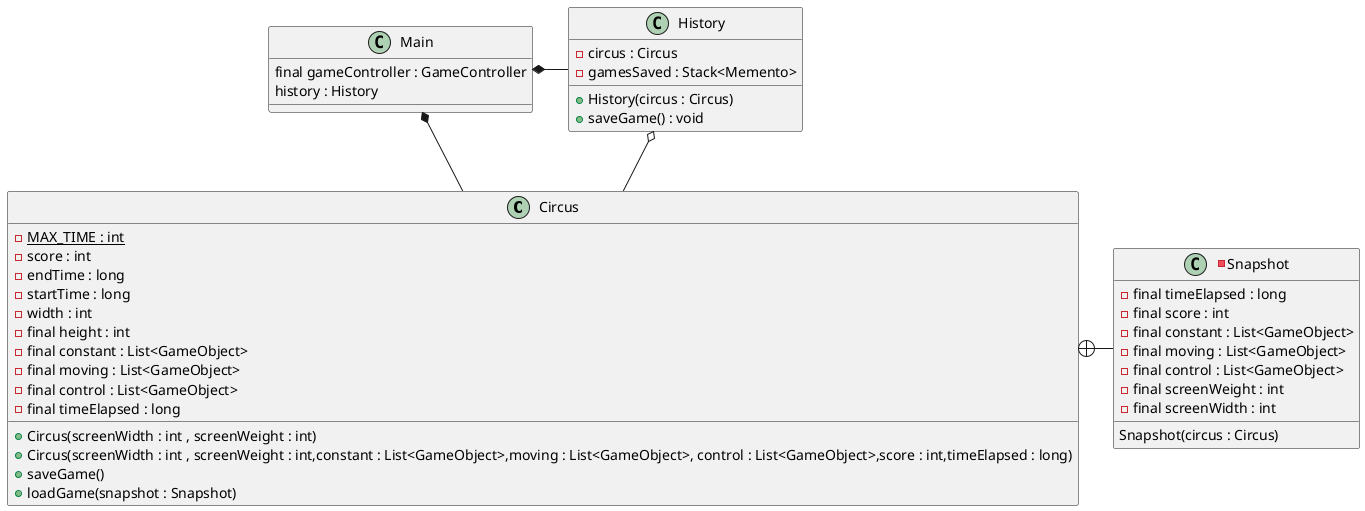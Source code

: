 @startuml SaveGameMemento

class Circus{ /'Originator want to change this'/
    -{static} MAX_TIME : int
    -score : int
    -endTime : long
    -startTime : long
    -width : int
    -final height : int
    -final constant : List<GameObject>
    -final moving : List<GameObject>
    -final control : List<GameObject>
    -final timeElapsed : long

    +Circus(screenWidth : int , screenWeight : int)
    +Circus(screenWidth : int , screenWeight : int,constant : List<GameObject>,moving : List<GameObject>, control : List<GameObject>,score : int,timeElapsed : long)
    +saveGame()
    +loadGame(snapshot : Snapshot)
}

/'Memento'/
-class Snapshot{
    -final timeElapsed : long
    -final score : int
    -final constant : List<GameObject>
    -final moving : List<GameObject>
    -final control : List<GameObject>
    -final screenWeight : int
    -final screenWidth : int 


    Snapshot(circus : Circus)
}


/'caretaker is history'/
class History{
    -circus : Circus
    -gamesSaved : Stack<Memento>

    +History(circus : Circus)
    +saveGame() : void
}

class Main/'want to change this'/
{
    final gameController : GameController
    history : History
}
Circus +- Snapshot
History o-- Circus  
Main *- History
Main *-- Circus

@enduml